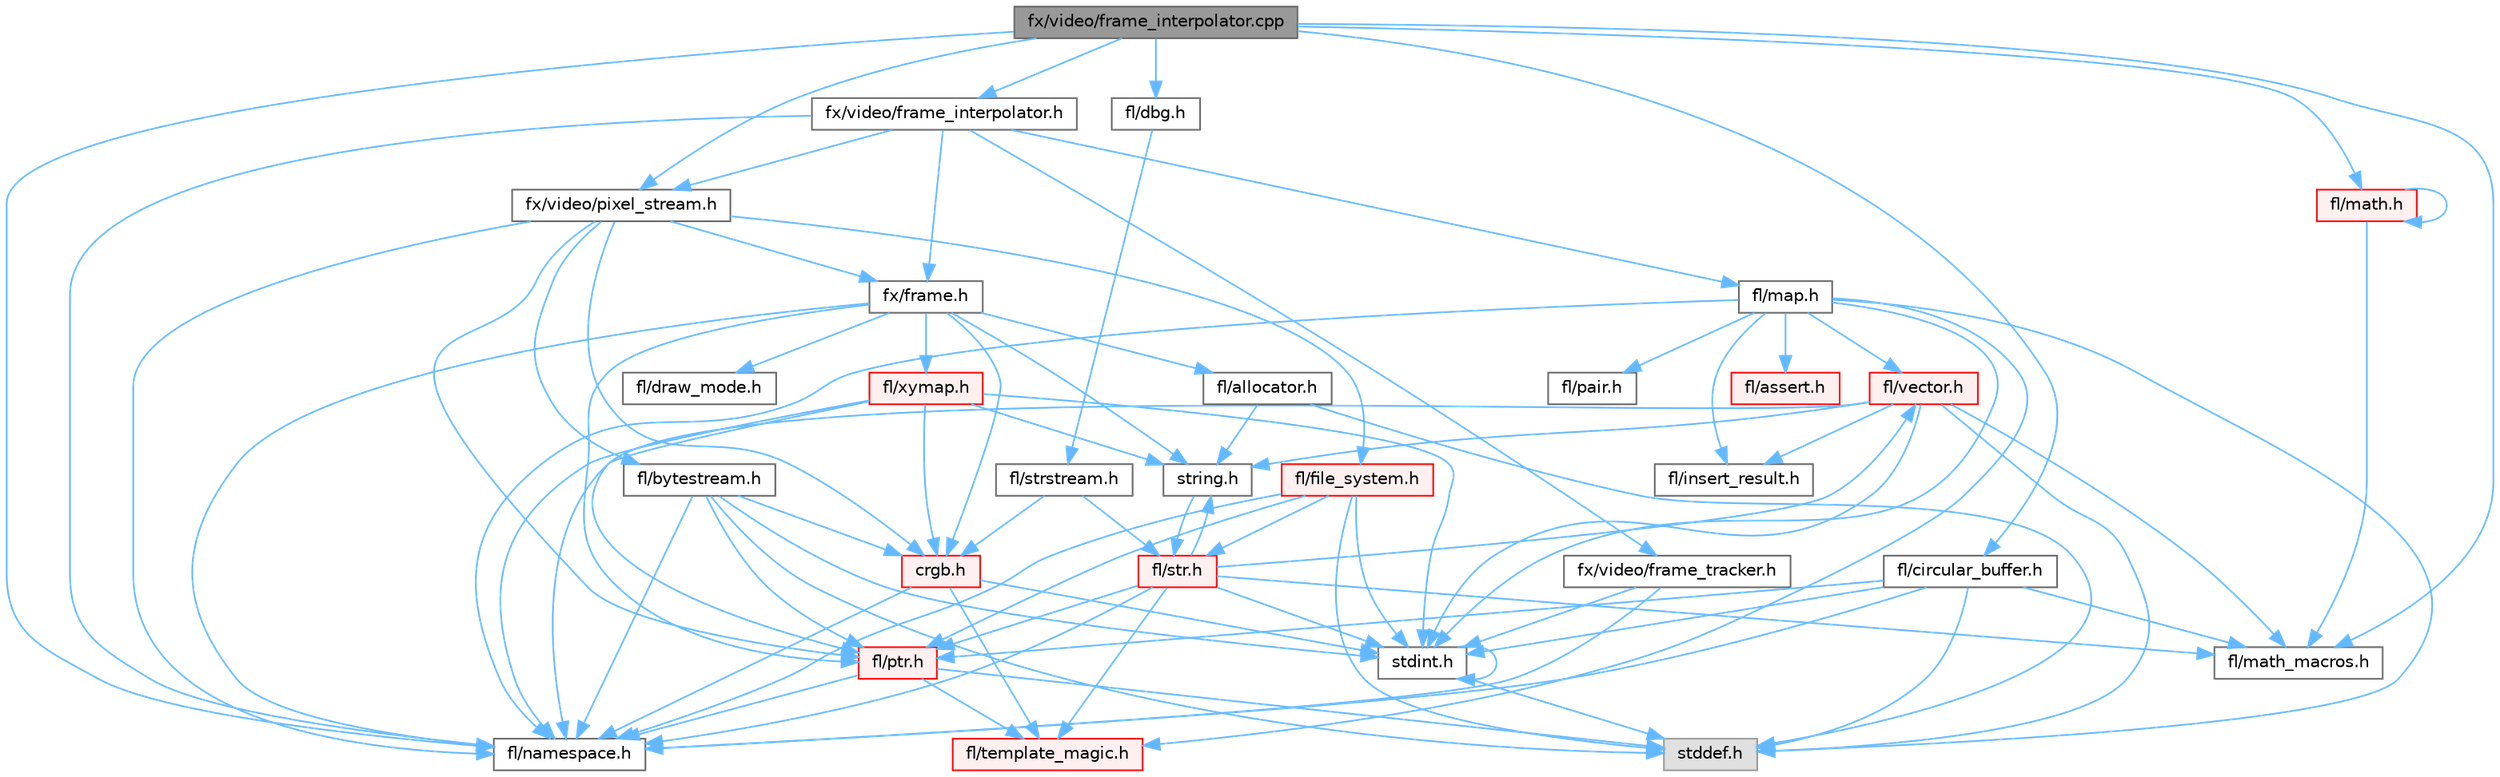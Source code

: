 digraph "fx/video/frame_interpolator.cpp"
{
 // INTERACTIVE_SVG=YES
 // LATEX_PDF_SIZE
  bgcolor="transparent";
  edge [fontname=Helvetica,fontsize=10,labelfontname=Helvetica,labelfontsize=10];
  node [fontname=Helvetica,fontsize=10,shape=box,height=0.2,width=0.4];
  Node1 [id="Node000001",label="fx/video/frame_interpolator.cpp",height=0.2,width=0.4,color="gray40", fillcolor="grey60", style="filled", fontcolor="black",tooltip=" "];
  Node1 -> Node2 [id="edge1_Node000001_Node000002",color="steelblue1",style="solid",tooltip=" "];
  Node2 [id="Node000002",label="fx/video/frame_interpolator.h",height=0.2,width=0.4,color="grey40", fillcolor="white", style="filled",URL="$d3/dda/frame__interpolator_8h.html",tooltip=" "];
  Node2 -> Node3 [id="edge2_Node000002_Node000003",color="steelblue1",style="solid",tooltip=" "];
  Node3 [id="Node000003",label="fl/map.h",height=0.2,width=0.4,color="grey40", fillcolor="white", style="filled",URL="$dc/db7/map_8h.html",tooltip=" "];
  Node3 -> Node4 [id="edge3_Node000003_Node000004",color="steelblue1",style="solid",tooltip=" "];
  Node4 [id="Node000004",label="stddef.h",height=0.2,width=0.4,color="grey60", fillcolor="#E0E0E0", style="filled",tooltip=" "];
  Node3 -> Node5 [id="edge4_Node000003_Node000005",color="steelblue1",style="solid",tooltip=" "];
  Node5 [id="Node000005",label="stdint.h",height=0.2,width=0.4,color="grey40", fillcolor="white", style="filled",URL="$df/dd8/stdint_8h.html",tooltip=" "];
  Node5 -> Node4 [id="edge5_Node000005_Node000004",color="steelblue1",style="solid",tooltip=" "];
  Node5 -> Node5 [id="edge6_Node000005_Node000005",color="steelblue1",style="solid",tooltip=" "];
  Node3 -> Node6 [id="edge7_Node000003_Node000006",color="steelblue1",style="solid",tooltip=" "];
  Node6 [id="Node000006",label="fl/assert.h",height=0.2,width=0.4,color="red", fillcolor="#FFF0F0", style="filled",URL="$dc/da7/assert_8h.html",tooltip=" "];
  Node3 -> Node8 [id="edge8_Node000003_Node000008",color="steelblue1",style="solid",tooltip=" "];
  Node8 [id="Node000008",label="fl/insert_result.h",height=0.2,width=0.4,color="grey40", fillcolor="white", style="filled",URL="$d1/d22/insert__result_8h.html",tooltip=" "];
  Node3 -> Node9 [id="edge9_Node000003_Node000009",color="steelblue1",style="solid",tooltip=" "];
  Node9 [id="Node000009",label="fl/namespace.h",height=0.2,width=0.4,color="grey40", fillcolor="white", style="filled",URL="$df/d2a/namespace_8h.html",tooltip="Implements the FastLED namespace macros."];
  Node3 -> Node10 [id="edge10_Node000003_Node000010",color="steelblue1",style="solid",tooltip=" "];
  Node10 [id="Node000010",label="fl/pair.h",height=0.2,width=0.4,color="grey40", fillcolor="white", style="filled",URL="$d3/d41/pair_8h.html",tooltip=" "];
  Node3 -> Node11 [id="edge11_Node000003_Node000011",color="steelblue1",style="solid",tooltip=" "];
  Node11 [id="Node000011",label="fl/template_magic.h",height=0.2,width=0.4,color="red", fillcolor="#FFF0F0", style="filled",URL="$d8/d0c/template__magic_8h.html",tooltip=" "];
  Node3 -> Node13 [id="edge12_Node000003_Node000013",color="steelblue1",style="solid",tooltip=" "];
  Node13 [id="Node000013",label="fl/vector.h",height=0.2,width=0.4,color="red", fillcolor="#FFF0F0", style="filled",URL="$d6/d68/vector_8h.html",tooltip=" "];
  Node13 -> Node4 [id="edge13_Node000013_Node000004",color="steelblue1",style="solid",tooltip=" "];
  Node13 -> Node5 [id="edge14_Node000013_Node000005",color="steelblue1",style="solid",tooltip=" "];
  Node13 -> Node14 [id="edge15_Node000013_Node000014",color="steelblue1",style="solid",tooltip=" "];
  Node14 [id="Node000014",label="string.h",height=0.2,width=0.4,color="grey40", fillcolor="white", style="filled",URL="$da/d66/string_8h.html",tooltip=" "];
  Node14 -> Node15 [id="edge16_Node000014_Node000015",color="steelblue1",style="solid",tooltip=" "];
  Node15 [id="Node000015",label="fl/str.h",height=0.2,width=0.4,color="red", fillcolor="#FFF0F0", style="filled",URL="$d1/d93/str_8h.html",tooltip=" "];
  Node15 -> Node5 [id="edge17_Node000015_Node000005",color="steelblue1",style="solid",tooltip=" "];
  Node15 -> Node14 [id="edge18_Node000015_Node000014",color="steelblue1",style="solid",tooltip=" "];
  Node15 -> Node21 [id="edge19_Node000015_Node000021",color="steelblue1",style="solid",tooltip=" "];
  Node21 [id="Node000021",label="fl/math_macros.h",height=0.2,width=0.4,color="grey40", fillcolor="white", style="filled",URL="$d8/db8/math__macros_8h.html",tooltip=" "];
  Node15 -> Node9 [id="edge20_Node000015_Node000009",color="steelblue1",style="solid",tooltip=" "];
  Node15 -> Node22 [id="edge21_Node000015_Node000022",color="steelblue1",style="solid",tooltip=" "];
  Node22 [id="Node000022",label="fl/ptr.h",height=0.2,width=0.4,color="red", fillcolor="#FFF0F0", style="filled",URL="$dd/d98/ptr_8h.html",tooltip=" "];
  Node22 -> Node4 [id="edge22_Node000022_Node000004",color="steelblue1",style="solid",tooltip=" "];
  Node22 -> Node9 [id="edge23_Node000022_Node000009",color="steelblue1",style="solid",tooltip=" "];
  Node22 -> Node11 [id="edge24_Node000022_Node000011",color="steelblue1",style="solid",tooltip=" "];
  Node15 -> Node11 [id="edge25_Node000015_Node000011",color="steelblue1",style="solid",tooltip=" "];
  Node15 -> Node13 [id="edge26_Node000015_Node000013",color="steelblue1",style="solid",tooltip=" "];
  Node13 -> Node8 [id="edge27_Node000013_Node000008",color="steelblue1",style="solid",tooltip=" "];
  Node13 -> Node21 [id="edge28_Node000013_Node000021",color="steelblue1",style="solid",tooltip=" "];
  Node13 -> Node9 [id="edge29_Node000013_Node000009",color="steelblue1",style="solid",tooltip=" "];
  Node2 -> Node9 [id="edge30_Node000002_Node000009",color="steelblue1",style="solid",tooltip=" "];
  Node2 -> Node26 [id="edge31_Node000002_Node000026",color="steelblue1",style="solid",tooltip=" "];
  Node26 [id="Node000026",label="fx/frame.h",height=0.2,width=0.4,color="grey40", fillcolor="white", style="filled",URL="$df/d7d/frame_8h.html",tooltip=" "];
  Node26 -> Node14 [id="edge32_Node000026_Node000014",color="steelblue1",style="solid",tooltip=" "];
  Node26 -> Node27 [id="edge33_Node000026_Node000027",color="steelblue1",style="solid",tooltip=" "];
  Node27 [id="Node000027",label="crgb.h",height=0.2,width=0.4,color="red", fillcolor="#FFF0F0", style="filled",URL="$db/dd1/crgb_8h.html",tooltip="Defines the red, green, and blue (RGB) pixel struct."];
  Node27 -> Node5 [id="edge34_Node000027_Node000005",color="steelblue1",style="solid",tooltip=" "];
  Node27 -> Node9 [id="edge35_Node000027_Node000009",color="steelblue1",style="solid",tooltip=" "];
  Node27 -> Node11 [id="edge36_Node000027_Node000011",color="steelblue1",style="solid",tooltip=" "];
  Node26 -> Node9 [id="edge37_Node000026_Node000009",color="steelblue1",style="solid",tooltip=" "];
  Node26 -> Node22 [id="edge38_Node000026_Node000022",color="steelblue1",style="solid",tooltip=" "];
  Node26 -> Node31 [id="edge39_Node000026_Node000031",color="steelblue1",style="solid",tooltip=" "];
  Node31 [id="Node000031",label="fl/xymap.h",height=0.2,width=0.4,color="red", fillcolor="#FFF0F0", style="filled",URL="$da/d61/xymap_8h.html",tooltip=" "];
  Node31 -> Node5 [id="edge40_Node000031_Node000005",color="steelblue1",style="solid",tooltip=" "];
  Node31 -> Node14 [id="edge41_Node000031_Node000014",color="steelblue1",style="solid",tooltip=" "];
  Node31 -> Node27 [id="edge42_Node000031_Node000027",color="steelblue1",style="solid",tooltip=" "];
  Node31 -> Node9 [id="edge43_Node000031_Node000009",color="steelblue1",style="solid",tooltip=" "];
  Node31 -> Node22 [id="edge44_Node000031_Node000022",color="steelblue1",style="solid",tooltip=" "];
  Node26 -> Node33 [id="edge45_Node000026_Node000033",color="steelblue1",style="solid",tooltip=" "];
  Node33 [id="Node000033",label="fl/allocator.h",height=0.2,width=0.4,color="grey40", fillcolor="white", style="filled",URL="$da/da9/allocator_8h.html",tooltip=" "];
  Node33 -> Node4 [id="edge46_Node000033_Node000004",color="steelblue1",style="solid",tooltip=" "];
  Node33 -> Node14 [id="edge47_Node000033_Node000014",color="steelblue1",style="solid",tooltip=" "];
  Node26 -> Node35 [id="edge48_Node000026_Node000035",color="steelblue1",style="solid",tooltip=" "];
  Node35 [id="Node000035",label="fl/draw_mode.h",height=0.2,width=0.4,color="grey40", fillcolor="white", style="filled",URL="$d9/d35/draw__mode_8h.html",tooltip=" "];
  Node2 -> Node36 [id="edge49_Node000002_Node000036",color="steelblue1",style="solid",tooltip=" "];
  Node36 [id="Node000036",label="fx/video/frame_tracker.h",height=0.2,width=0.4,color="grey40", fillcolor="white", style="filled",URL="$d2/df7/frame__tracker_8h.html",tooltip=" "];
  Node36 -> Node5 [id="edge50_Node000036_Node000005",color="steelblue1",style="solid",tooltip=" "];
  Node36 -> Node9 [id="edge51_Node000036_Node000009",color="steelblue1",style="solid",tooltip=" "];
  Node2 -> Node37 [id="edge52_Node000002_Node000037",color="steelblue1",style="solid",tooltip=" "];
  Node37 [id="Node000037",label="fx/video/pixel_stream.h",height=0.2,width=0.4,color="grey40", fillcolor="white", style="filled",URL="$d3/dfa/pixel__stream_8h.html",tooltip=" "];
  Node37 -> Node27 [id="edge53_Node000037_Node000027",color="steelblue1",style="solid",tooltip=" "];
  Node37 -> Node38 [id="edge54_Node000037_Node000038",color="steelblue1",style="solid",tooltip=" "];
  Node38 [id="Node000038",label="fl/bytestream.h",height=0.2,width=0.4,color="grey40", fillcolor="white", style="filled",URL="$dd/d2b/bytestream_8h.html",tooltip=" "];
  Node38 -> Node4 [id="edge55_Node000038_Node000004",color="steelblue1",style="solid",tooltip=" "];
  Node38 -> Node5 [id="edge56_Node000038_Node000005",color="steelblue1",style="solid",tooltip=" "];
  Node38 -> Node9 [id="edge57_Node000038_Node000009",color="steelblue1",style="solid",tooltip=" "];
  Node38 -> Node22 [id="edge58_Node000038_Node000022",color="steelblue1",style="solid",tooltip=" "];
  Node38 -> Node27 [id="edge59_Node000038_Node000027",color="steelblue1",style="solid",tooltip=" "];
  Node37 -> Node39 [id="edge60_Node000037_Node000039",color="steelblue1",style="solid",tooltip=" "];
  Node39 [id="Node000039",label="fl/file_system.h",height=0.2,width=0.4,color="red", fillcolor="#FFF0F0", style="filled",URL="$d6/d8d/file__system_8h.html",tooltip=" "];
  Node39 -> Node4 [id="edge61_Node000039_Node000004",color="steelblue1",style="solid",tooltip=" "];
  Node39 -> Node5 [id="edge62_Node000039_Node000005",color="steelblue1",style="solid",tooltip=" "];
  Node39 -> Node9 [id="edge63_Node000039_Node000009",color="steelblue1",style="solid",tooltip=" "];
  Node39 -> Node22 [id="edge64_Node000039_Node000022",color="steelblue1",style="solid",tooltip=" "];
  Node39 -> Node15 [id="edge65_Node000039_Node000015",color="steelblue1",style="solid",tooltip=" "];
  Node37 -> Node9 [id="edge66_Node000037_Node000009",color="steelblue1",style="solid",tooltip=" "];
  Node37 -> Node22 [id="edge67_Node000037_Node000022",color="steelblue1",style="solid",tooltip=" "];
  Node37 -> Node26 [id="edge68_Node000037_Node000026",color="steelblue1",style="solid",tooltip=" "];
  Node1 -> Node48 [id="edge69_Node000001_Node000048",color="steelblue1",style="solid",tooltip=" "];
  Node48 [id="Node000048",label="fl/circular_buffer.h",height=0.2,width=0.4,color="grey40", fillcolor="white", style="filled",URL="$d9/d43/circular__buffer_8h.html",tooltip=" "];
  Node48 -> Node21 [id="edge70_Node000048_Node000021",color="steelblue1",style="solid",tooltip=" "];
  Node48 -> Node9 [id="edge71_Node000048_Node000009",color="steelblue1",style="solid",tooltip=" "];
  Node48 -> Node22 [id="edge72_Node000048_Node000022",color="steelblue1",style="solid",tooltip=" "];
  Node48 -> Node4 [id="edge73_Node000048_Node000004",color="steelblue1",style="solid",tooltip=" "];
  Node48 -> Node5 [id="edge74_Node000048_Node000005",color="steelblue1",style="solid",tooltip=" "];
  Node1 -> Node21 [id="edge75_Node000001_Node000021",color="steelblue1",style="solid",tooltip=" "];
  Node1 -> Node9 [id="edge76_Node000001_Node000009",color="steelblue1",style="solid",tooltip=" "];
  Node1 -> Node37 [id="edge77_Node000001_Node000037",color="steelblue1",style="solid",tooltip=" "];
  Node1 -> Node49 [id="edge78_Node000001_Node000049",color="steelblue1",style="solid",tooltip=" "];
  Node49 [id="Node000049",label="fl/dbg.h",height=0.2,width=0.4,color="grey40", fillcolor="white", style="filled",URL="$d6/d01/dbg_8h.html",tooltip=" "];
  Node49 -> Node50 [id="edge79_Node000049_Node000050",color="steelblue1",style="solid",tooltip=" "];
  Node50 [id="Node000050",label="fl/strstream.h",height=0.2,width=0.4,color="grey40", fillcolor="white", style="filled",URL="$d8/d00/strstream_8h.html",tooltip=" "];
  Node50 -> Node27 [id="edge80_Node000050_Node000027",color="steelblue1",style="solid",tooltip=" "];
  Node50 -> Node15 [id="edge81_Node000050_Node000015",color="steelblue1",style="solid",tooltip=" "];
  Node1 -> Node17 [id="edge82_Node000001_Node000017",color="steelblue1",style="solid",tooltip=" "];
  Node17 [id="Node000017",label="fl/math.h",height=0.2,width=0.4,color="red", fillcolor="#FFF0F0", style="filled",URL="$df/db1/math_8h.html",tooltip=" "];
  Node17 -> Node21 [id="edge83_Node000017_Node000021",color="steelblue1",style="solid",tooltip=" "];
  Node17 -> Node17 [id="edge84_Node000017_Node000017",color="steelblue1",style="solid",tooltip=" "];
}
